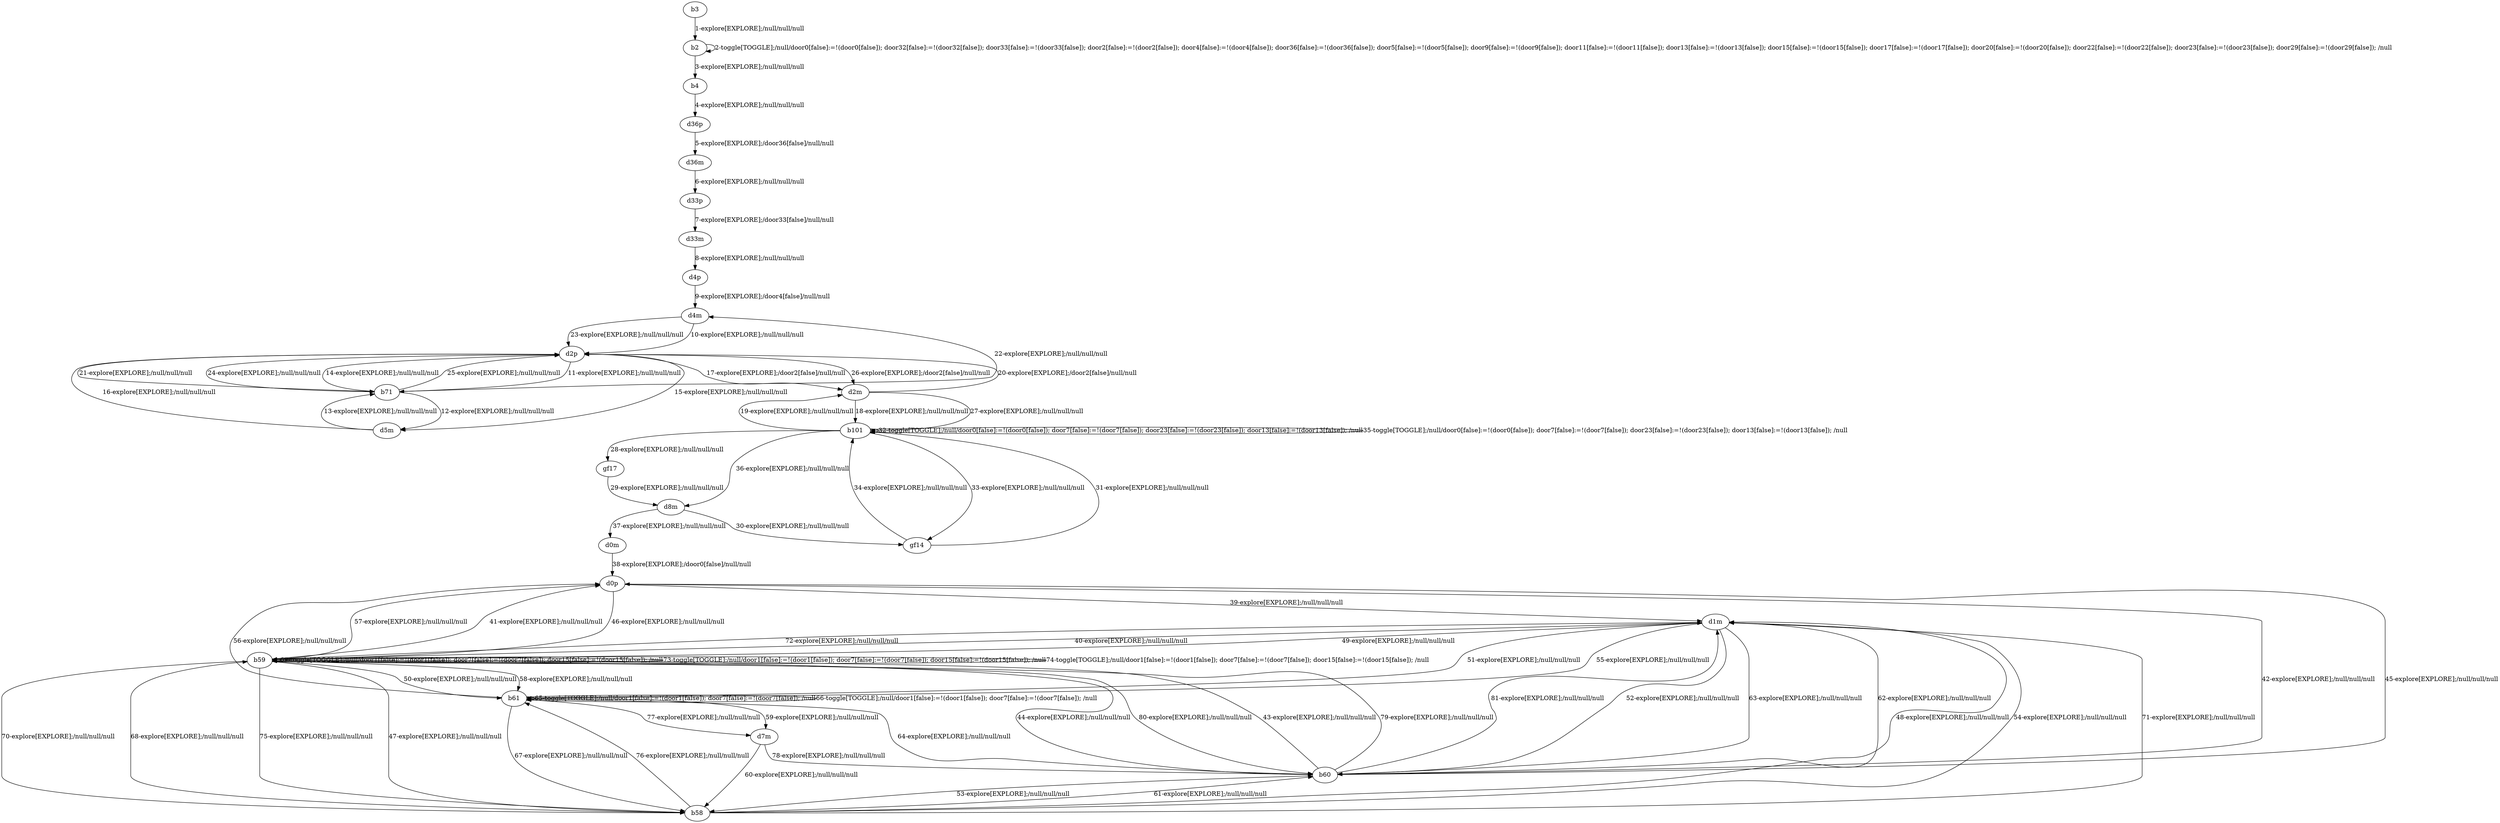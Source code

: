 # Total number of goals covered by this test: 5
# b60 --> d0p
# b60 --> b59
# d7m --> b60
# b58 --> b60
# b60 --> b61

digraph g {
"b3" -> "b2" [label = "1-explore[EXPLORE];/null/null/null"];
"b2" -> "b2" [label = "2-toggle[TOGGLE];/null/door0[false]:=!(door0[false]); door32[false]:=!(door32[false]); door33[false]:=!(door33[false]); door2[false]:=!(door2[false]); door4[false]:=!(door4[false]); door36[false]:=!(door36[false]); door5[false]:=!(door5[false]); door9[false]:=!(door9[false]); door11[false]:=!(door11[false]); door13[false]:=!(door13[false]); door15[false]:=!(door15[false]); door17[false]:=!(door17[false]); door20[false]:=!(door20[false]); door22[false]:=!(door22[false]); door23[false]:=!(door23[false]); door29[false]:=!(door29[false]); /null"];
"b2" -> "b4" [label = "3-explore[EXPLORE];/null/null/null"];
"b4" -> "d36p" [label = "4-explore[EXPLORE];/null/null/null"];
"d36p" -> "d36m" [label = "5-explore[EXPLORE];/door36[false]/null/null"];
"d36m" -> "d33p" [label = "6-explore[EXPLORE];/null/null/null"];
"d33p" -> "d33m" [label = "7-explore[EXPLORE];/door33[false]/null/null"];
"d33m" -> "d4p" [label = "8-explore[EXPLORE];/null/null/null"];
"d4p" -> "d4m" [label = "9-explore[EXPLORE];/door4[false]/null/null"];
"d4m" -> "d2p" [label = "10-explore[EXPLORE];/null/null/null"];
"d2p" -> "b71" [label = "11-explore[EXPLORE];/null/null/null"];
"b71" -> "d5m" [label = "12-explore[EXPLORE];/null/null/null"];
"d5m" -> "b71" [label = "13-explore[EXPLORE];/null/null/null"];
"b71" -> "d2p" [label = "14-explore[EXPLORE];/null/null/null"];
"d2p" -> "d5m" [label = "15-explore[EXPLORE];/null/null/null"];
"d5m" -> "d2p" [label = "16-explore[EXPLORE];/null/null/null"];
"d2p" -> "d2m" [label = "17-explore[EXPLORE];/door2[false]/null/null"];
"d2m" -> "b101" [label = "18-explore[EXPLORE];/null/null/null"];
"b101" -> "d2m" [label = "19-explore[EXPLORE];/null/null/null"];
"d2m" -> "d2p" [label = "20-explore[EXPLORE];/door2[false]/null/null"];
"d2p" -> "b71" [label = "21-explore[EXPLORE];/null/null/null"];
"b71" -> "d4m" [label = "22-explore[EXPLORE];/null/null/null"];
"d4m" -> "d2p" [label = "23-explore[EXPLORE];/null/null/null"];
"d2p" -> "b71" [label = "24-explore[EXPLORE];/null/null/null"];
"b71" -> "d2p" [label = "25-explore[EXPLORE];/null/null/null"];
"d2p" -> "d2m" [label = "26-explore[EXPLORE];/door2[false]/null/null"];
"d2m" -> "b101" [label = "27-explore[EXPLORE];/null/null/null"];
"b101" -> "gf17" [label = "28-explore[EXPLORE];/null/null/null"];
"gf17" -> "d8m" [label = "29-explore[EXPLORE];/null/null/null"];
"d8m" -> "gf14" [label = "30-explore[EXPLORE];/null/null/null"];
"gf14" -> "b101" [label = "31-explore[EXPLORE];/null/null/null"];
"b101" -> "b101" [label = "32-toggle[TOGGLE];/null/door0[false]:=!(door0[false]); door7[false]:=!(door7[false]); door23[false]:=!(door23[false]); door13[false]:=!(door13[false]); /null"];
"b101" -> "gf14" [label = "33-explore[EXPLORE];/null/null/null"];
"gf14" -> "b101" [label = "34-explore[EXPLORE];/null/null/null"];
"b101" -> "b101" [label = "35-toggle[TOGGLE];/null/door0[false]:=!(door0[false]); door7[false]:=!(door7[false]); door23[false]:=!(door23[false]); door13[false]:=!(door13[false]); /null"];
"b101" -> "d8m" [label = "36-explore[EXPLORE];/null/null/null"];
"d8m" -> "d0m" [label = "37-explore[EXPLORE];/null/null/null"];
"d0m" -> "d0p" [label = "38-explore[EXPLORE];/door0[false]/null/null"];
"d0p" -> "d1m" [label = "39-explore[EXPLORE];/null/null/null"];
"d1m" -> "b59" [label = "40-explore[EXPLORE];/null/null/null"];
"b59" -> "d0p" [label = "41-explore[EXPLORE];/null/null/null"];
"d0p" -> "b60" [label = "42-explore[EXPLORE];/null/null/null"];
"b60" -> "b59" [label = "43-explore[EXPLORE];/null/null/null"];
"b59" -> "b60" [label = "44-explore[EXPLORE];/null/null/null"];
"b60" -> "d0p" [label = "45-explore[EXPLORE];/null/null/null"];
"d0p" -> "b59" [label = "46-explore[EXPLORE];/null/null/null"];
"b59" -> "b58" [label = "47-explore[EXPLORE];/null/null/null"];
"b58" -> "d1m" [label = "48-explore[EXPLORE];/null/null/null"];
"d1m" -> "b59" [label = "49-explore[EXPLORE];/null/null/null"];
"b59" -> "b61" [label = "50-explore[EXPLORE];/null/null/null"];
"b61" -> "d1m" [label = "51-explore[EXPLORE];/null/null/null"];
"d1m" -> "b60" [label = "52-explore[EXPLORE];/null/null/null"];
"b60" -> "b58" [label = "53-explore[EXPLORE];/null/null/null"];
"b58" -> "d1m" [label = "54-explore[EXPLORE];/null/null/null"];
"d1m" -> "b61" [label = "55-explore[EXPLORE];/null/null/null"];
"b61" -> "d0p" [label = "56-explore[EXPLORE];/null/null/null"];
"d0p" -> "b59" [label = "57-explore[EXPLORE];/null/null/null"];
"b59" -> "b61" [label = "58-explore[EXPLORE];/null/null/null"];
"b61" -> "d7m" [label = "59-explore[EXPLORE];/null/null/null"];
"d7m" -> "b58" [label = "60-explore[EXPLORE];/null/null/null"];
"b58" -> "b60" [label = "61-explore[EXPLORE];/null/null/null"];
"b60" -> "d1m" [label = "62-explore[EXPLORE];/null/null/null"];
"d1m" -> "b60" [label = "63-explore[EXPLORE];/null/null/null"];
"b60" -> "b61" [label = "64-explore[EXPLORE];/null/null/null"];
"b61" -> "b61" [label = "65-toggle[TOGGLE];/null/door1[false]:=!(door1[false]); door7[false]:=!(door7[false]); /null"];
"b61" -> "b61" [label = "66-toggle[TOGGLE];/null/door1[false]:=!(door1[false]); door7[false]:=!(door7[false]); /null"];
"b61" -> "b58" [label = "67-explore[EXPLORE];/null/null/null"];
"b58" -> "b59" [label = "68-explore[EXPLORE];/null/null/null"];
"b59" -> "b59" [label = "69-toggle[TOGGLE];/null/door1[false]:=!(door1[false]); door7[false]:=!(door7[false]); door15[false]:=!(door15[false]); /null"];
"b59" -> "b58" [label = "70-explore[EXPLORE];/null/null/null"];
"b58" -> "d1m" [label = "71-explore[EXPLORE];/null/null/null"];
"d1m" -> "b59" [label = "72-explore[EXPLORE];/null/null/null"];
"b59" -> "b59" [label = "73-toggle[TOGGLE];/null/door1[false]:=!(door1[false]); door7[false]:=!(door7[false]); door15[false]:=!(door15[false]); /null"];
"b59" -> "b59" [label = "74-toggle[TOGGLE];/null/door1[false]:=!(door1[false]); door7[false]:=!(door7[false]); door15[false]:=!(door15[false]); /null"];
"b59" -> "b58" [label = "75-explore[EXPLORE];/null/null/null"];
"b58" -> "b61" [label = "76-explore[EXPLORE];/null/null/null"];
"b61" -> "d7m" [label = "77-explore[EXPLORE];/null/null/null"];
"d7m" -> "b60" [label = "78-explore[EXPLORE];/null/null/null"];
"b60" -> "b59" [label = "79-explore[EXPLORE];/null/null/null"];
"b59" -> "b60" [label = "80-explore[EXPLORE];/null/null/null"];
"b60" -> "d1m" [label = "81-explore[EXPLORE];/null/null/null"];
}